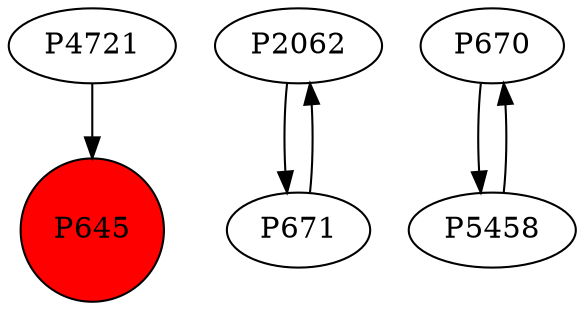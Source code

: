 digraph {
	P4721 -> P645
	P2062 -> P671
	P670 -> P5458
	P671 -> P2062
	P5458 -> P670
	P645 [shape=circle]
	P645 [style=filled]
	P645 [fillcolor=red]
}